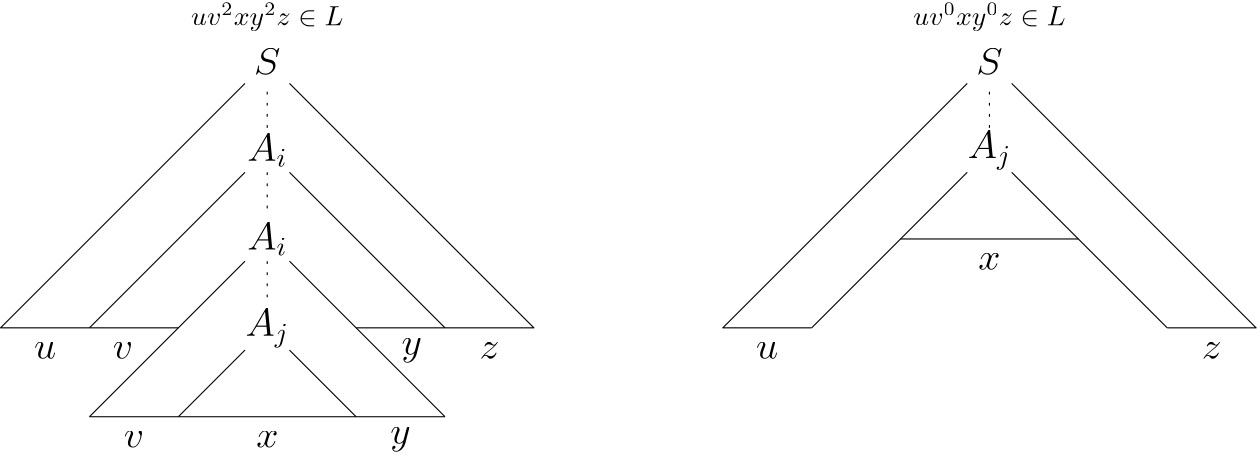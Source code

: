 <?xml version="1.0"?>
<!DOCTYPE ipe SYSTEM "ipe.dtd">
<ipe version="70218" creator="Ipe 7.2.28">
<info created="D:20241019145415" modified="D:20241019151709"/>
<ipestyle name="basic">
<symbol name="arrow/arc(spx)">
<path stroke="sym-stroke" fill="sym-stroke" pen="sym-pen">
0 0 m
-1 0.333 l
-1 -0.333 l
h
</path>
</symbol>
<symbol name="arrow/farc(spx)">
<path stroke="sym-stroke" fill="white" pen="sym-pen">
0 0 m
-1 0.333 l
-1 -0.333 l
h
</path>
</symbol>
<symbol name="arrow/ptarc(spx)">
<path stroke="sym-stroke" fill="sym-stroke" pen="sym-pen">
0 0 m
-1 0.333 l
-0.8 0 l
-1 -0.333 l
h
</path>
</symbol>
<symbol name="arrow/fptarc(spx)">
<path stroke="sym-stroke" fill="white" pen="sym-pen">
0 0 m
-1 0.333 l
-0.8 0 l
-1 -0.333 l
h
</path>
</symbol>
<symbol name="mark/circle(sx)" transformations="translations">
<path fill="sym-stroke">
0.6 0 0 0.6 0 0 e
0.4 0 0 0.4 0 0 e
</path>
</symbol>
<symbol name="mark/disk(sx)" transformations="translations">
<path fill="sym-stroke">
0.6 0 0 0.6 0 0 e
</path>
</symbol>
<symbol name="mark/fdisk(sfx)" transformations="translations">
<group>
<path fill="sym-fill">
0.5 0 0 0.5 0 0 e
</path>
<path fill="sym-stroke" fillrule="eofill">
0.6 0 0 0.6 0 0 e
0.4 0 0 0.4 0 0 e
</path>
</group>
</symbol>
<symbol name="mark/box(sx)" transformations="translations">
<path fill="sym-stroke" fillrule="eofill">
-0.6 -0.6 m
0.6 -0.6 l
0.6 0.6 l
-0.6 0.6 l
h
-0.4 -0.4 m
0.4 -0.4 l
0.4 0.4 l
-0.4 0.4 l
h
</path>
</symbol>
<symbol name="mark/square(sx)" transformations="translations">
<path fill="sym-stroke">
-0.6 -0.6 m
0.6 -0.6 l
0.6 0.6 l
-0.6 0.6 l
h
</path>
</symbol>
<symbol name="mark/fsquare(sfx)" transformations="translations">
<group>
<path fill="sym-fill">
-0.5 -0.5 m
0.5 -0.5 l
0.5 0.5 l
-0.5 0.5 l
h
</path>
<path fill="sym-stroke" fillrule="eofill">
-0.6 -0.6 m
0.6 -0.6 l
0.6 0.6 l
-0.6 0.6 l
h
-0.4 -0.4 m
0.4 -0.4 l
0.4 0.4 l
-0.4 0.4 l
h
</path>
</group>
</symbol>
<symbol name="mark/cross(sx)" transformations="translations">
<group>
<path fill="sym-stroke">
-0.43 -0.57 m
0.57 0.43 l
0.43 0.57 l
-0.57 -0.43 l
h
</path>
<path fill="sym-stroke">
-0.43 0.57 m
0.57 -0.43 l
0.43 -0.57 l
-0.57 0.43 l
h
</path>
</group>
</symbol>
<symbol name="arrow/fnormal(spx)">
<path stroke="sym-stroke" fill="white" pen="sym-pen">
0 0 m
-1 0.333 l
-1 -0.333 l
h
</path>
</symbol>
<symbol name="arrow/pointed(spx)">
<path stroke="sym-stroke" fill="sym-stroke" pen="sym-pen">
0 0 m
-1 0.333 l
-0.8 0 l
-1 -0.333 l
h
</path>
</symbol>
<symbol name="arrow/fpointed(spx)">
<path stroke="sym-stroke" fill="white" pen="sym-pen">
0 0 m
-1 0.333 l
-0.8 0 l
-1 -0.333 l
h
</path>
</symbol>
<symbol name="arrow/linear(spx)">
<path stroke="sym-stroke" pen="sym-pen">
-1 0.333 m
0 0 l
-1 -0.333 l
</path>
</symbol>
<symbol name="arrow/fdouble(spx)">
<path stroke="sym-stroke" fill="white" pen="sym-pen">
0 0 m
-1 0.333 l
-1 -0.333 l
h
-1 0 m
-2 0.333 l
-2 -0.333 l
h
</path>
</symbol>
<symbol name="arrow/double(spx)">
<path stroke="sym-stroke" fill="sym-stroke" pen="sym-pen">
0 0 m
-1 0.333 l
-1 -0.333 l
h
-1 0 m
-2 0.333 l
-2 -0.333 l
h
</path>
</symbol>
<symbol name="arrow/mid-normal(spx)">
<path stroke="sym-stroke" fill="sym-stroke" pen="sym-pen">
0.5 0 m
-0.5 0.333 l
-0.5 -0.333 l
h
</path>
</symbol>
<symbol name="arrow/mid-fnormal(spx)">
<path stroke="sym-stroke" fill="white" pen="sym-pen">
0.5 0 m
-0.5 0.333 l
-0.5 -0.333 l
h
</path>
</symbol>
<symbol name="arrow/mid-pointed(spx)">
<path stroke="sym-stroke" fill="sym-stroke" pen="sym-pen">
0.5 0 m
-0.5 0.333 l
-0.3 0 l
-0.5 -0.333 l
h
</path>
</symbol>
<symbol name="arrow/mid-fpointed(spx)">
<path stroke="sym-stroke" fill="white" pen="sym-pen">
0.5 0 m
-0.5 0.333 l
-0.3 0 l
-0.5 -0.333 l
h
</path>
</symbol>
<symbol name="arrow/mid-double(spx)">
<path stroke="sym-stroke" fill="sym-stroke" pen="sym-pen">
1 0 m
0 0.333 l
0 -0.333 l
h
0 0 m
-1 0.333 l
-1 -0.333 l
h
</path>
</symbol>
<symbol name="arrow/mid-fdouble(spx)">
<path stroke="sym-stroke" fill="white" pen="sym-pen">
1 0 m
0 0.333 l
0 -0.333 l
h
0 0 m
-1 0.333 l
-1 -0.333 l
h
</path>
</symbol>
<anglesize name="22.5 deg" value="22.5"/>
<anglesize name="30 deg" value="30"/>
<anglesize name="45 deg" value="45"/>
<anglesize name="60 deg" value="60"/>
<anglesize name="90 deg" value="90"/>
<arrowsize name="large" value="10"/>
<arrowsize name="small" value="5"/>
<arrowsize name="tiny" value="3"/>
<color name="blue" value="0 0 1"/>
<color name="brown" value="0.647 0.165 0.165"/>
<color name="darkblue" value="0 0 0.545"/>
<color name="darkcyan" value="0 0.545 0.545"/>
<color name="darkgray" value="0.663"/>
<color name="darkgreen" value="0 0.392 0"/>
<color name="darkmagenta" value="0.545 0 0.545"/>
<color name="darkorange" value="1 0.549 0"/>
<color name="darkred" value="0.545 0 0"/>
<color name="gold" value="1 0.843 0"/>
<color name="gray" value="0.745"/>
<color name="green" value="0 1 0"/>
<color name="lightblue" value="0.678 0.847 0.902"/>
<color name="lightcyan" value="0.878 1 1"/>
<color name="lightgray" value="0.827"/>
<color name="lightgreen" value="0.565 0.933 0.565"/>
<color name="lightyellow" value="1 1 0.878"/>
<color name="navy" value="0 0 0.502"/>
<color name="orange" value="1 0.647 0"/>
<color name="pink" value="1 0.753 0.796"/>
<color name="purple" value="0.627 0.125 0.941"/>
<color name="red" value="1 0 0"/>
<color name="seagreen" value="0.18 0.545 0.341"/>
<color name="turquoise" value="0.251 0.878 0.816"/>
<color name="violet" value="0.933 0.51 0.933"/>
<color name="yellow" value="1 1 0"/>
<dashstyle name="dash dot dotted" value="[4 2 1 2 1 2] 0"/>
<dashstyle name="dash dotted" value="[4 2 1 2] 0"/>
<dashstyle name="dashed" value="[4] 0"/>
<dashstyle name="dotted" value="[1 3] 0"/>
<gridsize name="10 pts (~3.5 mm)" value="10"/>
<gridsize name="14 pts (~5 mm)" value="14"/>
<gridsize name="16 pts (~6 mm)" value="16"/>
<gridsize name="20 pts (~7 mm)" value="20"/>
<gridsize name="28 pts (~10 mm)" value="28"/>
<gridsize name="32 pts (~12 mm)" value="32"/>
<gridsize name="4 pts" value="4"/>
<gridsize name="56 pts (~20 mm)" value="56"/>
<gridsize name="8 pts (~3 mm)" value="8"/>
<opacity name="10%" value="0.1"/>
<opacity name="30%" value="0.3"/>
<opacity name="50%" value="0.5"/>
<opacity name="75%" value="0.75"/>
<pen name="fat" value="1.2"/>
<pen name="heavier" value="0.8"/>
<pen name="ultrafat" value="2"/>
<symbolsize name="large" value="5"/>
<symbolsize name="small" value="2"/>
<symbolsize name="tiny" value="1.1"/>
<textsize name="Huge" value="\Huge"/>
<textsize name="LARGE" value="\LARGE"/>
<textsize name="Large" value="\Large"/>
<textsize name="footnote" value="\footnotesize"/>
<textsize name="huge" value="\huge"/>
<textsize name="large" value="\large"/>
<textsize name="script" value="\scriptsize"/>
<textsize name="small" value="\small"/>
<textsize name="tiny" value="\tiny"/>
<textstyle name="center" begin="\begin{center}" end="\end{center}"/>
<textstyle name="item" begin="\begin{itemize}\item{}" end="\end{itemize}"/>
<textstyle name="itemize" begin="\begin{itemize}" end="\end{itemize}"/>
<tiling name="falling" angle="-60" step="4" width="1"/>
<tiling name="rising" angle="30" step="4" width="1"/>
</ipestyle>
<page>
<layer name="alpha"/>
<view layers="alpha" active="alpha"/>
<text layer="alpha" matrix="1 0 0 1 -124 -8" transformations="translations" pos="328 776" stroke="black" type="label" width="54.792" height="8.117" depth="1.93" halign="center" valign="center" style="math">uv^2xy^2z\in L</text>
<text matrix="1 0 0 1 136 -8" transformations="translations" pos="328 776" stroke="black" type="label" width="54.792" height="8.117" depth="1.93" halign="center" valign="center" style="math">uv^0xy^0z\in L</text>
<text matrix="1 0 0 1 -124 -88" transformations="translations" pos="328 776" stroke="black" type="label" width="14.461" height="9.805" depth="2.15" halign="center" valign="center" size="Large" style="math">A_i</text>
<text matrix="1 0 0 1 -124 -56" transformations="translations" pos="328 776" stroke="black" type="label" width="14.461" height="9.805" depth="2.15" halign="center" valign="center" size="Large" style="math">A_i</text>
<text matrix="1 0 0 1 -124 -24" transformations="translations" pos="328 776" stroke="black" type="label" width="9.474" height="9.803" depth="0" halign="center" valign="center" size="Large" style="math">S</text>
<text matrix="1 0 0 1 -204 -128" transformations="translations" pos="328 776" stroke="black" type="label" width="7.995" height="6.177" depth="0" halign="center" valign="center" size="Large" style="math">u</text>
<text matrix="1 0 0 1 -176 -128" transformations="translations" pos="328 776" stroke="black" type="label" width="7.306" height="6.177" depth="0" halign="center" valign="center" size="Large" style="math">v</text>
<text matrix="1 0 0 1 -72 -128" transformations="translations" pos="328 776" stroke="black" type="label" width="7.364" height="6.176" depth="2.79" halign="center" valign="center" size="Large" style="math">y</text>
<text matrix="1 0 0 1 -44 -128" transformations="translations" pos="328 776" stroke="black" type="label" width="7.165" height="6.177" depth="0" halign="center" valign="center" size="Large" style="math">z</text>
<text matrix="1 0 0 1 -124 -160" transformations="translations" pos="328 776" stroke="black" type="label" width="7.982" height="6.177" depth="0" halign="center" valign="center" size="Large" style="math">x</text>
<path matrix="1 0 0 1 -132 236" stroke="black">
328 476 m
272 420 l
</path>
<path matrix="1 0 0 1 -132 236" stroke="black">
344 476 m
400 420 l
</path>
<path matrix="1 0 0 1 -132 240" stroke="black" dash="dotted">
336 472 m
336 456 l
</path>
<path matrix="1 0 0 1 -132 240" stroke="black" dash="dotted">
336 488 m
336 504 l
</path>
<path matrix="1 0 0 1 -132 204" stroke="black">
328 476 m
272 420 l
</path>
<path matrix="1 0 0 1 -132 204" stroke="black">
344 476 m
400 420 l
</path>
<path matrix="1 0 0 1 -100 288" stroke="black">
296 456 m
208 368 l
272 368 l
</path>
<path matrix="1 0 0 1 -100 288" stroke="black">
336 368 m
400 368 l
312 456 l
</path>
<text matrix="1 0 0 1 -124 -120" transformations="translations" pos="328 776" stroke="black" type="label" width="15.702" height="9.802" depth="4.09" halign="center" valign="center" size="Large" style="math">A_j</text>
<path matrix="1 0 0 1 -132 208" stroke="black">
304 416 m
328 440 l
</path>
<path matrix="1 0 0 1 -132 208" stroke="black">
368 416 m
344 440 l
</path>
<path matrix="1 0 0 1 -132 208" stroke="black" dash="dotted">
336 472 m
336 456 l
</path>
<path matrix="1 0 0 1 -100 288" stroke="black">
240 336 m
368 336 l
</path>
<text matrix="1 0 0 1 -172 -160" transformations="translations" pos="328 776" stroke="black" type="label" width="7.306" height="6.177" depth="0" halign="center" valign="center" size="Large" style="math">v</text>
<text matrix="1 0 0 1 -76 -160" transformations="translations" pos="328 776" stroke="black" type="label" width="7.364" height="6.176" depth="2.79" halign="center" valign="center" size="Large" style="math">y</text>
<text matrix="1 0 0 1 136 -24" transformations="translations" pos="328 776" stroke="black" type="label" width="9.474" height="9.803" depth="0" halign="center" valign="center" size="Large" style="math">S</text>
<text matrix="1 0 0 1 56 -128" transformations="translations" pos="328 776" stroke="black" type="label" width="7.995" height="6.177" depth="0" halign="center" valign="center" size="Large" style="math">u</text>
<text matrix="1 0 0 1 216 -128" transformations="translations" pos="328 776" stroke="black" type="label" width="7.165" height="6.177" depth="0" halign="center" valign="center" size="Large" style="math">z</text>
<path matrix="1 0 0 1 128 236" stroke="black">
328 476 m
272 420 l
</path>
<path matrix="1 0 0 1 128 236" stroke="black">
344 476 m
400 420 l
</path>
<path matrix="1 0 0 1 128 240" stroke="black" dash="dotted">
336 488 m
336 504 l
</path>
<path matrix="1 0 0 1 364 144" stroke="black">
92 600 m
4 512 l
36 512 l
</path>
<path matrix="1 0 0 1 364 144" stroke="black">
164 512 m
196 512 l
108 600 l
</path>
<text matrix="1 0 0 1 136 -96" transformations="translations" pos="328 776" stroke="black" type="label" width="7.982" height="6.177" depth="0" halign="center" valign="center" size="Large" style="math">x</text>
<text matrix="1 0 0 1 136 -56" transformations="translations" pos="328 776" stroke="black" type="label" width="15.702" height="9.802" depth="4.09" halign="center" valign="center" size="Large" style="math">A_j</text>
<path matrix="1 0 0 1 364 144" stroke="black">
132 544 m
68 544 l
</path>
</page>
</ipe>
